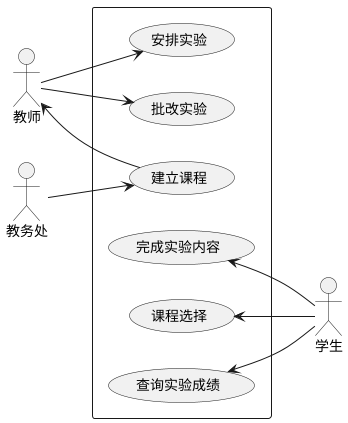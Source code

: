 @startuml
left to right direction


actor 教师 as B
actor 学生 as C
actor 教务处  as A

rectangle  {
A -->(建立课程)
B<-- (建立课程)
B -->(安排实验)
B -->(批改实验)
(完成实验内容)<--C
(课程选择)<-- C
(查询实验成绩)<--C
}
@enduml